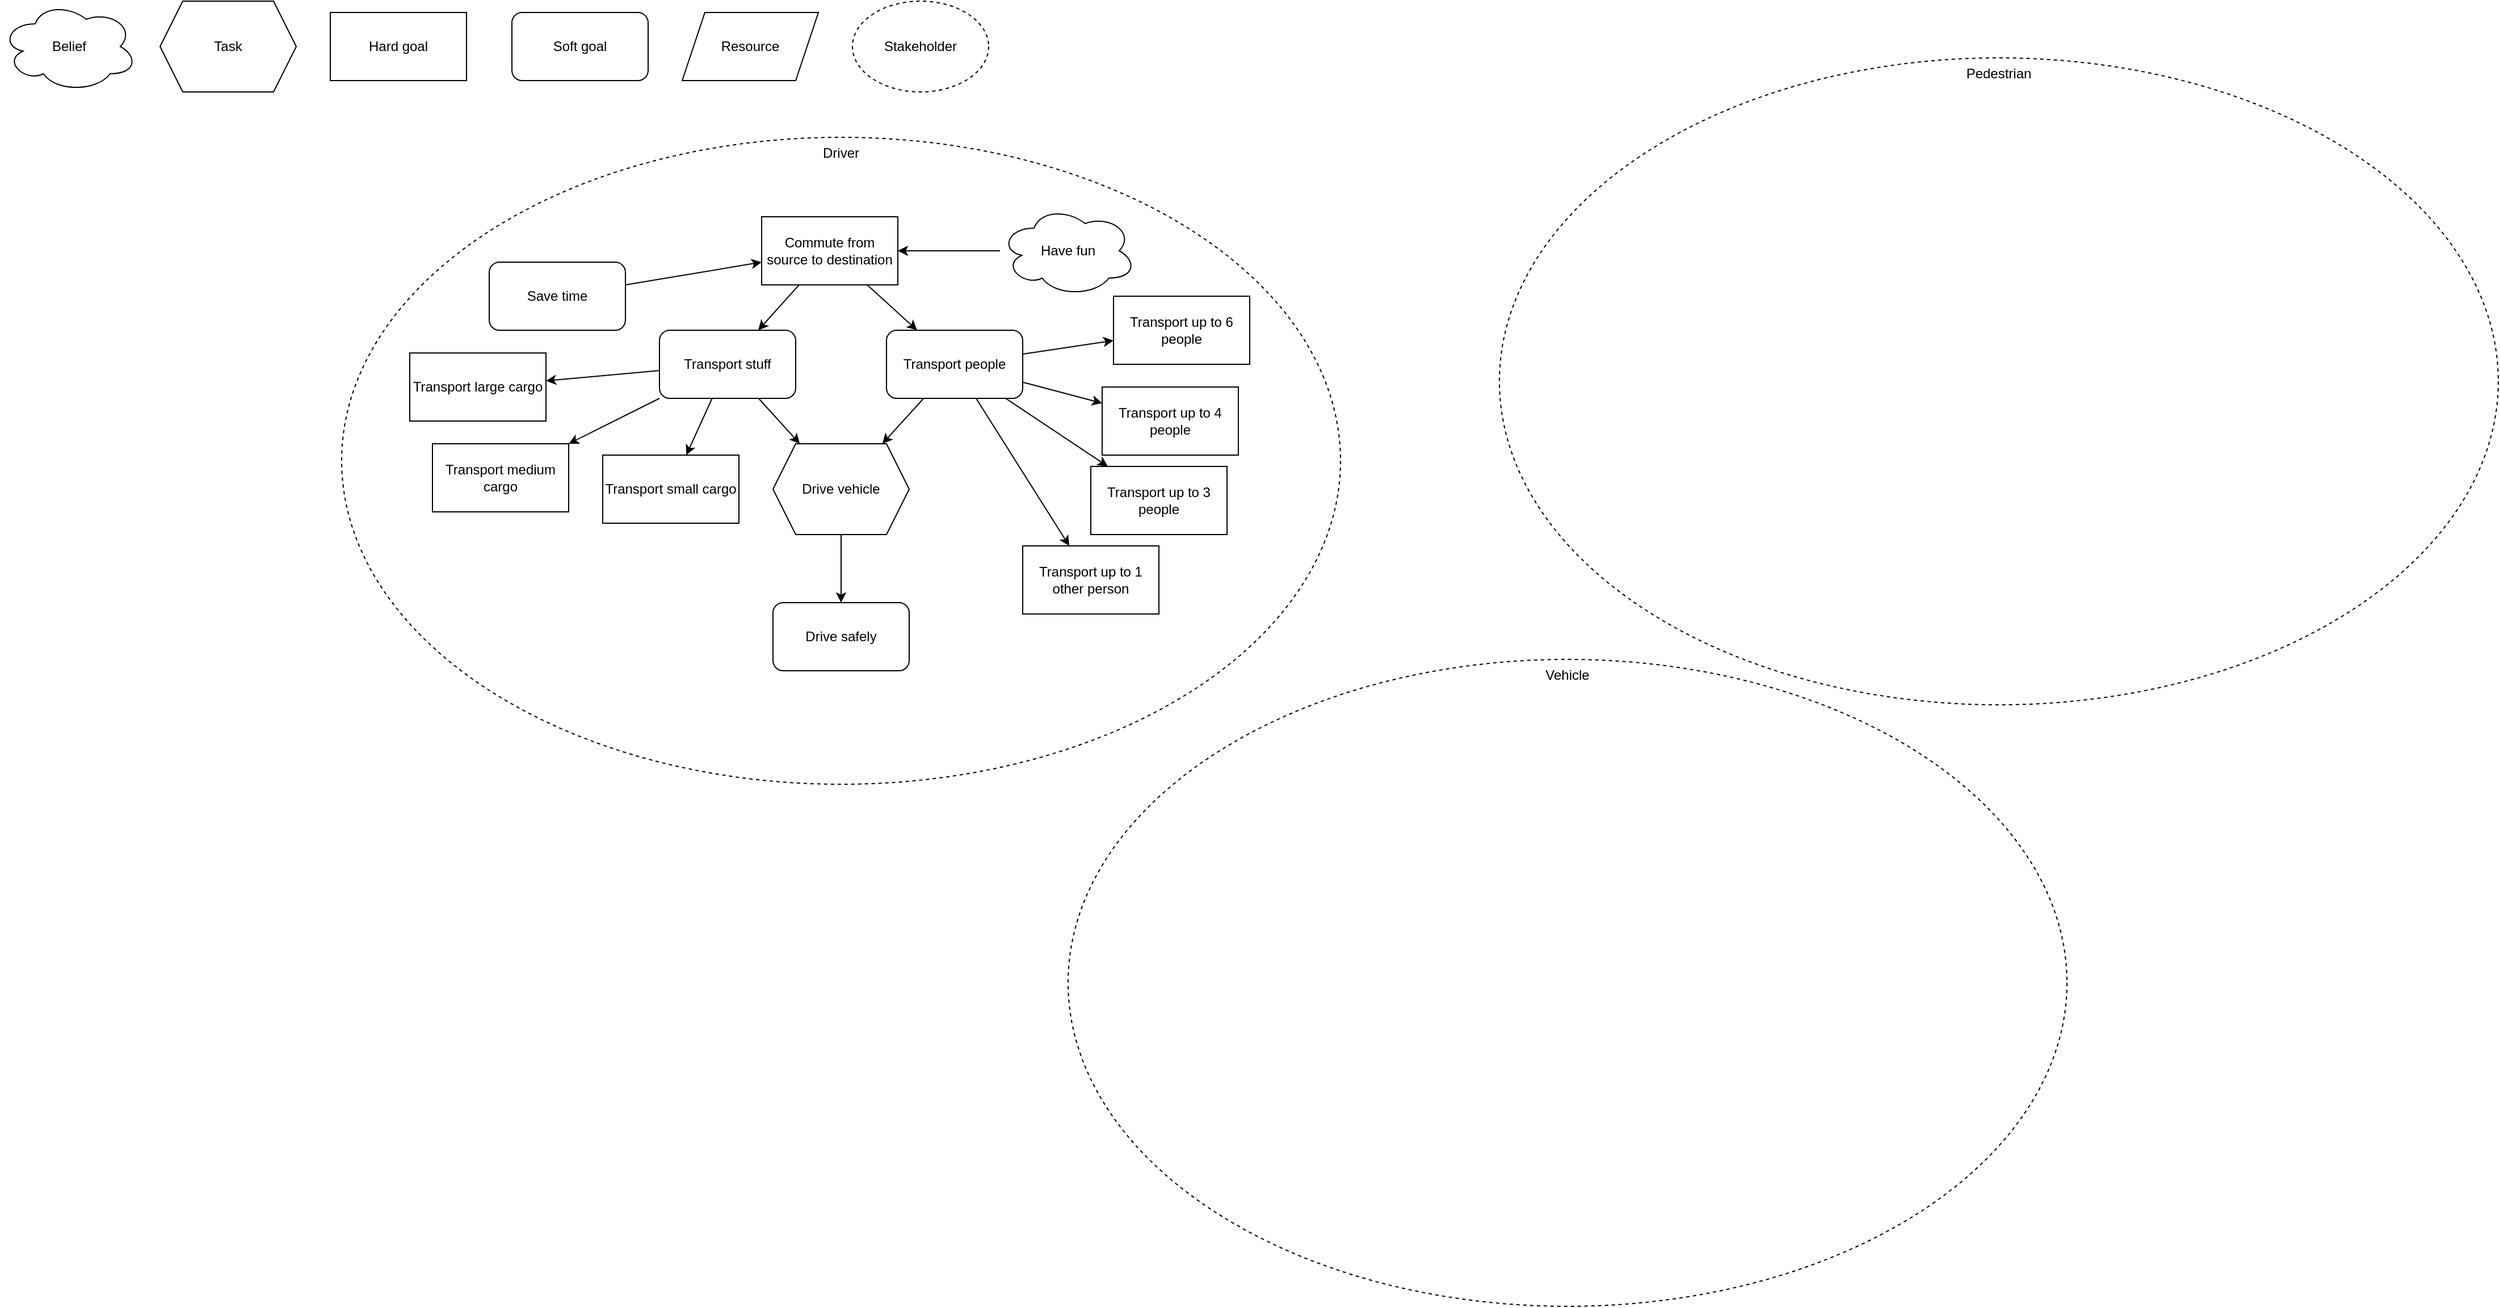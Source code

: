 <mxfile version="24.7.17" pages="3">
  <diagram name="Goal_Diagram" id="YQDAjjqWB8EMjMGpJ8fG">
    <mxGraphModel dx="1900" dy="717" grid="1" gridSize="10" guides="1" tooltips="1" connect="1" arrows="1" fold="1" page="1" pageScale="1" pageWidth="850" pageHeight="1100" math="0" shadow="0">
      <root>
        <mxCell id="0" />
        <mxCell id="1" parent="0" />
        <mxCell id="Oxw01_fahM2bYxv7TEcn-1" value="Driver" style="ellipse;whiteSpace=wrap;html=1;dashed=1;verticalAlign=top;" parent="1" vertex="1">
          <mxGeometry x="-290" y="250" width="880" height="570" as="geometry" />
        </mxCell>
        <mxCell id="Oxw01_fahM2bYxv7TEcn-2" value="Pedestrian" style="ellipse;whiteSpace=wrap;html=1;dashed=1;verticalAlign=top;" parent="1" vertex="1">
          <mxGeometry x="730" y="180" width="880" height="570" as="geometry" />
        </mxCell>
        <mxCell id="Oxw01_fahM2bYxv7TEcn-3" value="Vehicle" style="ellipse;whiteSpace=wrap;html=1;dashed=1;verticalAlign=top;" parent="1" vertex="1">
          <mxGeometry x="350" y="710" width="880" height="570" as="geometry" />
        </mxCell>
        <mxCell id="Oxw01_fahM2bYxv7TEcn-21" style="edgeStyle=none;rounded=0;orthogonalLoop=1;jettySize=auto;html=1;" parent="1" source="Oxw01_fahM2bYxv7TEcn-4" target="Oxw01_fahM2bYxv7TEcn-12" edge="1">
          <mxGeometry relative="1" as="geometry" />
        </mxCell>
        <mxCell id="Oxw01_fahM2bYxv7TEcn-4" value="Have fun" style="ellipse;shape=cloud;whiteSpace=wrap;html=1;" parent="1" vertex="1">
          <mxGeometry x="290" y="310" width="120" height="80" as="geometry" />
        </mxCell>
        <mxCell id="Oxw01_fahM2bYxv7TEcn-5" value="Belief" style="ellipse;shape=cloud;whiteSpace=wrap;html=1;" parent="1" vertex="1">
          <mxGeometry x="-590" y="130" width="120" height="80" as="geometry" />
        </mxCell>
        <mxCell id="Oxw01_fahM2bYxv7TEcn-6" value="Task" style="shape=hexagon;perimeter=hexagonPerimeter2;whiteSpace=wrap;html=1;fixedSize=1;" parent="1" vertex="1">
          <mxGeometry x="-450" y="130" width="120" height="80" as="geometry" />
        </mxCell>
        <mxCell id="Oxw01_fahM2bYxv7TEcn-8" value="Hard goal" style="rounded=0;whiteSpace=wrap;html=1;" parent="1" vertex="1">
          <mxGeometry x="-300" y="140" width="120" height="60" as="geometry" />
        </mxCell>
        <mxCell id="Oxw01_fahM2bYxv7TEcn-9" value="Soft goal" style="rounded=1;whiteSpace=wrap;html=1;" parent="1" vertex="1">
          <mxGeometry x="-140" y="140" width="120" height="60" as="geometry" />
        </mxCell>
        <mxCell id="Oxw01_fahM2bYxv7TEcn-10" value="Resource" style="shape=parallelogram;perimeter=parallelogramPerimeter;whiteSpace=wrap;html=1;fixedSize=1;" parent="1" vertex="1">
          <mxGeometry x="10" y="140" width="120" height="60" as="geometry" />
        </mxCell>
        <mxCell id="Oxw01_fahM2bYxv7TEcn-11" value="Stakeholder" style="ellipse;whiteSpace=wrap;html=1;dashed=1;" parent="1" vertex="1">
          <mxGeometry x="160" y="130" width="120" height="80" as="geometry" />
        </mxCell>
        <mxCell id="Oxw01_fahM2bYxv7TEcn-17" style="rounded=0;orthogonalLoop=1;jettySize=auto;html=1;" parent="1" source="Oxw01_fahM2bYxv7TEcn-12" target="Oxw01_fahM2bYxv7TEcn-34" edge="1">
          <mxGeometry relative="1" as="geometry">
            <mxPoint x="77" y="420" as="targetPoint" />
          </mxGeometry>
        </mxCell>
        <mxCell id="Oxw01_fahM2bYxv7TEcn-18" style="edgeStyle=none;rounded=0;orthogonalLoop=1;jettySize=auto;html=1;" parent="1" source="Oxw01_fahM2bYxv7TEcn-36" edge="1">
          <mxGeometry relative="1" as="geometry">
            <mxPoint x="217" y="420" as="targetPoint" />
          </mxGeometry>
        </mxCell>
        <mxCell id="Oxw01_fahM2bYxv7TEcn-12" value="Commute from source to destination" style="rounded=0;whiteSpace=wrap;html=1;" parent="1" vertex="1">
          <mxGeometry x="80" y="320" width="120" height="60" as="geometry" />
        </mxCell>
        <mxCell id="Oxw01_fahM2bYxv7TEcn-22" style="edgeStyle=none;rounded=0;orthogonalLoop=1;jettySize=auto;html=1;" parent="1" source="Oxw01_fahM2bYxv7TEcn-13" target="Oxw01_fahM2bYxv7TEcn-12" edge="1">
          <mxGeometry relative="1" as="geometry" />
        </mxCell>
        <mxCell id="Oxw01_fahM2bYxv7TEcn-13" value="Save time" style="rounded=1;whiteSpace=wrap;html=1;" parent="1" vertex="1">
          <mxGeometry x="-160" y="360" width="120" height="60" as="geometry" />
        </mxCell>
        <mxCell id="Oxw01_fahM2bYxv7TEcn-20" style="edgeStyle=none;rounded=0;orthogonalLoop=1;jettySize=auto;html=1;" parent="1" source="Oxw01_fahM2bYxv7TEcn-34" target="Oxw01_fahM2bYxv7TEcn-16" edge="1">
          <mxGeometry relative="1" as="geometry">
            <mxPoint x="77.273" y="480" as="sourcePoint" />
          </mxGeometry>
        </mxCell>
        <mxCell id="Oxw01_fahM2bYxv7TEcn-27" style="edgeStyle=none;rounded=0;orthogonalLoop=1;jettySize=auto;html=1;" parent="1" source="Oxw01_fahM2bYxv7TEcn-34" target="Oxw01_fahM2bYxv7TEcn-26" edge="1">
          <mxGeometry relative="1" as="geometry">
            <mxPoint x="-10" y="468" as="sourcePoint" />
          </mxGeometry>
        </mxCell>
        <mxCell id="Oxw01_fahM2bYxv7TEcn-29" style="edgeStyle=none;rounded=0;orthogonalLoop=1;jettySize=auto;html=1;" parent="1" source="Oxw01_fahM2bYxv7TEcn-34" target="Oxw01_fahM2bYxv7TEcn-28" edge="1">
          <mxGeometry relative="1" as="geometry">
            <mxPoint x="15.385" y="480" as="sourcePoint" />
          </mxGeometry>
        </mxCell>
        <mxCell id="Oxw01_fahM2bYxv7TEcn-19" style="edgeStyle=none;rounded=0;orthogonalLoop=1;jettySize=auto;html=1;" parent="1" source="Oxw01_fahM2bYxv7TEcn-36" target="Oxw01_fahM2bYxv7TEcn-16" edge="1">
          <mxGeometry relative="1" as="geometry">
            <mxPoint x="222.727" y="480" as="sourcePoint" />
          </mxGeometry>
        </mxCell>
        <mxCell id="Oxw01_fahM2bYxv7TEcn-32" style="edgeStyle=none;rounded=0;orthogonalLoop=1;jettySize=auto;html=1;" parent="1" source="Oxw01_fahM2bYxv7TEcn-36" target="Oxw01_fahM2bYxv7TEcn-31" edge="1">
          <mxGeometry relative="1" as="geometry">
            <mxPoint x="310" y="468.947" as="sourcePoint" />
          </mxGeometry>
        </mxCell>
        <mxCell id="Oxw01_fahM2bYxv7TEcn-24" style="edgeStyle=none;rounded=0;orthogonalLoop=1;jettySize=auto;html=1;" parent="1" source="Oxw01_fahM2bYxv7TEcn-16" target="Oxw01_fahM2bYxv7TEcn-23" edge="1">
          <mxGeometry relative="1" as="geometry" />
        </mxCell>
        <mxCell id="Oxw01_fahM2bYxv7TEcn-16" value="Drive vehicle" style="shape=hexagon;perimeter=hexagonPerimeter2;whiteSpace=wrap;html=1;fixedSize=1;" parent="1" vertex="1">
          <mxGeometry x="90" y="520" width="120" height="80" as="geometry" />
        </mxCell>
        <mxCell id="Oxw01_fahM2bYxv7TEcn-23" value="Drive safely" style="rounded=1;whiteSpace=wrap;html=1;" parent="1" vertex="1">
          <mxGeometry x="90" y="660" width="120" height="60" as="geometry" />
        </mxCell>
        <mxCell id="Oxw01_fahM2bYxv7TEcn-26" value="Transport large cargo" style="rounded=0;whiteSpace=wrap;html=1;" parent="1" vertex="1">
          <mxGeometry x="-230" y="440" width="120" height="60" as="geometry" />
        </mxCell>
        <mxCell id="Oxw01_fahM2bYxv7TEcn-28" value="Transport medium cargo&lt;span style=&quot;color: rgba(0, 0, 0, 0); font-family: monospace; font-size: 0px; text-align: start; text-wrap: nowrap;&quot;&gt;%3CmxGraphModel%3E%3Croot%3E%3CmxCell%20id%3D%220%22%2F%3E%3CmxCell%20id%3D%221%22%20parent%3D%220%22%2F%3E%3CmxCell%20id%3D%222%22%20value%3D%22Hard%20goal%22%20style%3D%22rounded%3D0%3BwhiteSpace%3Dwrap%3Bhtml%3D1%3B%22%20vertex%3D%221%22%20parent%3D%221%22%3E%3CmxGeometry%20x%3D%22-290%22%20y%3D%22150%22%20width%3D%22120%22%20height%3D%2260%22%20as%3D%22geometry%22%2F%3E%3C%2FmxCell%3E%3C%2Froot%3E%3C%2FmxGraphModel%3E&lt;/span&gt;" style="rounded=0;whiteSpace=wrap;html=1;" parent="1" vertex="1">
          <mxGeometry x="-210" y="520" width="120" height="60" as="geometry" />
        </mxCell>
        <mxCell id="Oxw01_fahM2bYxv7TEcn-30" value="Transport small cargo" style="rounded=0;whiteSpace=wrap;html=1;" parent="1" vertex="1">
          <mxGeometry x="-60" y="530" width="120" height="60" as="geometry" />
        </mxCell>
        <mxCell id="Oxw01_fahM2bYxv7TEcn-31" value="Transport up to 6 people" style="rounded=0;whiteSpace=wrap;html=1;" parent="1" vertex="1">
          <mxGeometry x="390" y="390" width="120" height="60" as="geometry" />
        </mxCell>
        <mxCell id="Oxw01_fahM2bYxv7TEcn-33" value="Transport up to 4 people" style="rounded=0;whiteSpace=wrap;html=1;" parent="1" vertex="1">
          <mxGeometry x="380" y="470" width="120" height="60" as="geometry" />
        </mxCell>
        <mxCell id="Oxw01_fahM2bYxv7TEcn-35" style="edgeStyle=none;rounded=0;orthogonalLoop=1;jettySize=auto;html=1;" parent="1" source="Oxw01_fahM2bYxv7TEcn-34" target="Oxw01_fahM2bYxv7TEcn-30" edge="1">
          <mxGeometry relative="1" as="geometry" />
        </mxCell>
        <mxCell id="Oxw01_fahM2bYxv7TEcn-34" value="Transport stuff" style="rounded=1;whiteSpace=wrap;html=1;" parent="1" vertex="1">
          <mxGeometry x="-10" y="420" width="120" height="60" as="geometry" />
        </mxCell>
        <mxCell id="Oxw01_fahM2bYxv7TEcn-37" value="" style="edgeStyle=none;rounded=0;orthogonalLoop=1;jettySize=auto;html=1;" parent="1" source="Oxw01_fahM2bYxv7TEcn-12" target="Oxw01_fahM2bYxv7TEcn-36" edge="1">
          <mxGeometry relative="1" as="geometry">
            <mxPoint x="173" y="380" as="sourcePoint" />
            <mxPoint x="217" y="420" as="targetPoint" />
          </mxGeometry>
        </mxCell>
        <mxCell id="Oxw01_fahM2bYxv7TEcn-38" style="edgeStyle=none;rounded=0;orthogonalLoop=1;jettySize=auto;html=1;" parent="1" source="Oxw01_fahM2bYxv7TEcn-36" target="Oxw01_fahM2bYxv7TEcn-33" edge="1">
          <mxGeometry relative="1" as="geometry" />
        </mxCell>
        <mxCell id="Oxw01_fahM2bYxv7TEcn-40" style="edgeStyle=none;rounded=0;orthogonalLoop=1;jettySize=auto;html=1;" parent="1" source="Oxw01_fahM2bYxv7TEcn-36" target="Oxw01_fahM2bYxv7TEcn-39" edge="1">
          <mxGeometry relative="1" as="geometry" />
        </mxCell>
        <mxCell id="Oxw01_fahM2bYxv7TEcn-42" style="edgeStyle=none;rounded=0;orthogonalLoop=1;jettySize=auto;html=1;" parent="1" source="Oxw01_fahM2bYxv7TEcn-36" target="Oxw01_fahM2bYxv7TEcn-41" edge="1">
          <mxGeometry relative="1" as="geometry" />
        </mxCell>
        <mxCell id="Oxw01_fahM2bYxv7TEcn-36" value="Transport people" style="rounded=1;whiteSpace=wrap;html=1;" parent="1" vertex="1">
          <mxGeometry x="190" y="420" width="120" height="60" as="geometry" />
        </mxCell>
        <mxCell id="Oxw01_fahM2bYxv7TEcn-39" value="Transport up to 3 people" style="rounded=0;whiteSpace=wrap;html=1;" parent="1" vertex="1">
          <mxGeometry x="370" y="540" width="120" height="60" as="geometry" />
        </mxCell>
        <mxCell id="Oxw01_fahM2bYxv7TEcn-41" value="Transport up to 1 other person" style="rounded=0;whiteSpace=wrap;html=1;" parent="1" vertex="1">
          <mxGeometry x="310" y="610" width="120" height="60" as="geometry" />
        </mxCell>
      </root>
    </mxGraphModel>
  </diagram>
  <diagram id="e-4ymbF8BaA1B2smzMW5" name="Use_Case_Diagram">
    <mxGraphModel dx="1313" dy="1996" grid="1" gridSize="10" guides="1" tooltips="1" connect="1" arrows="1" fold="1" page="1" pageScale="1" pageWidth="850" pageHeight="1100" math="0" shadow="0">
      <root>
        <mxCell id="0" />
        <mxCell id="1" parent="0" />
        <mxCell id="0oEzF5hRa34tkUwpcLik-1" value="Vehicle - Loading Cargo" style="rounded=0;whiteSpace=wrap;html=1;verticalAlign=top;fontStyle=5" vertex="1" parent="1">
          <mxGeometry x="1090" y="320" width="540" height="520" as="geometry" />
        </mxCell>
        <mxCell id="Rrd-j3NN6GYwGXy60wsw-1" value="Vehicle - Driver Cabin" style="rounded=0;whiteSpace=wrap;html=1;verticalAlign=top;fontStyle=5" vertex="1" parent="1">
          <mxGeometry x="230" y="320" width="540" height="740" as="geometry" />
        </mxCell>
        <mxCell id="m1OMme5vQGdHUoPfv1G0-9" style="rounded=0;orthogonalLoop=1;jettySize=auto;html=1;" edge="1" parent="1" source="Rrd-j3NN6GYwGXy60wsw-2" target="m1OMme5vQGdHUoPfv1G0-1">
          <mxGeometry relative="1" as="geometry" />
        </mxCell>
        <mxCell id="m1OMme5vQGdHUoPfv1G0-10" style="edgeStyle=none;rounded=0;orthogonalLoop=1;jettySize=auto;html=1;" edge="1" parent="1" source="Rrd-j3NN6GYwGXy60wsw-2" target="m1OMme5vQGdHUoPfv1G0-2">
          <mxGeometry relative="1" as="geometry" />
        </mxCell>
        <mxCell id="m1OMme5vQGdHUoPfv1G0-11" style="edgeStyle=none;rounded=0;orthogonalLoop=1;jettySize=auto;html=1;" edge="1" parent="1" source="Rrd-j3NN6GYwGXy60wsw-2" target="m1OMme5vQGdHUoPfv1G0-5">
          <mxGeometry relative="1" as="geometry" />
        </mxCell>
        <mxCell id="m1OMme5vQGdHUoPfv1G0-12" style="edgeStyle=none;rounded=0;orthogonalLoop=1;jettySize=auto;html=1;" edge="1" parent="1" source="Rrd-j3NN6GYwGXy60wsw-2" target="m1OMme5vQGdHUoPfv1G0-3">
          <mxGeometry relative="1" as="geometry" />
        </mxCell>
        <mxCell id="m1OMme5vQGdHUoPfv1G0-13" style="edgeStyle=none;rounded=0;orthogonalLoop=1;jettySize=auto;html=1;" edge="1" parent="1" source="Rrd-j3NN6GYwGXy60wsw-2" target="m1OMme5vQGdHUoPfv1G0-6">
          <mxGeometry relative="1" as="geometry" />
        </mxCell>
        <mxCell id="m1OMme5vQGdHUoPfv1G0-14" style="edgeStyle=none;rounded=0;orthogonalLoop=1;jettySize=auto;html=1;" edge="1" parent="1" source="Rrd-j3NN6GYwGXy60wsw-2" target="m1OMme5vQGdHUoPfv1G0-7">
          <mxGeometry relative="1" as="geometry" />
        </mxCell>
        <mxCell id="m1OMme5vQGdHUoPfv1G0-15" style="edgeStyle=none;rounded=0;orthogonalLoop=1;jettySize=auto;html=1;" edge="1" parent="1" source="Rrd-j3NN6GYwGXy60wsw-2" target="m1OMme5vQGdHUoPfv1G0-4">
          <mxGeometry relative="1" as="geometry" />
        </mxCell>
        <mxCell id="m1OMme5vQGdHUoPfv1G0-16" style="edgeStyle=none;rounded=0;orthogonalLoop=1;jettySize=auto;html=1;" edge="1" parent="1" source="Rrd-j3NN6GYwGXy60wsw-2" target="m1OMme5vQGdHUoPfv1G0-8">
          <mxGeometry relative="1" as="geometry" />
        </mxCell>
        <mxCell id="m1OMme5vQGdHUoPfv1G0-18" style="edgeStyle=none;rounded=0;orthogonalLoop=1;jettySize=auto;html=1;" edge="1" parent="1" source="Rrd-j3NN6GYwGXy60wsw-2" target="m1OMme5vQGdHUoPfv1G0-17">
          <mxGeometry relative="1" as="geometry" />
        </mxCell>
        <mxCell id="Rrd-j3NN6GYwGXy60wsw-2" value="Driver" style="shape=umlActor;verticalLabelPosition=bottom;verticalAlign=top;html=1;outlineConnect=0;" vertex="1" parent="1">
          <mxGeometry x="90" y="640" width="30" height="60" as="geometry" />
        </mxCell>
        <mxCell id="m1OMme5vQGdHUoPfv1G0-1" value="Steering wheel" style="ellipse;whiteSpace=wrap;html=1;" vertex="1" parent="1">
          <mxGeometry x="270" y="350" width="120" height="80" as="geometry" />
        </mxCell>
        <mxCell id="m1OMme5vQGdHUoPfv1G0-2" value="Infotainment" style="ellipse;whiteSpace=wrap;html=1;" vertex="1" parent="1">
          <mxGeometry x="630" y="350" width="120" height="80" as="geometry" />
        </mxCell>
        <mxCell id="m1OMme5vQGdHUoPfv1G0-3" value="Shifter" style="ellipse;whiteSpace=wrap;html=1;" vertex="1" parent="1">
          <mxGeometry x="390" y="700" width="120" height="80" as="geometry" />
        </mxCell>
        <mxCell id="m1OMme5vQGdHUoPfv1G0-4" value="Gas pedal" style="ellipse;whiteSpace=wrap;html=1;" vertex="1" parent="1">
          <mxGeometry x="470" y="930" width="120" height="80" as="geometry" />
        </mxCell>
        <mxCell id="m1OMme5vQGdHUoPfv1G0-5" value="Brake pedal" style="ellipse;whiteSpace=wrap;html=1;" vertex="1" parent="1">
          <mxGeometry x="430" y="360" width="120" height="80" as="geometry" />
        </mxCell>
        <mxCell id="m1OMme5vQGdHUoPfv1G0-6" value="Clutch" style="ellipse;whiteSpace=wrap;html=1;" vertex="1" parent="1">
          <mxGeometry x="620" y="500" width="120" height="80" as="geometry" />
        </mxCell>
        <mxCell id="m1OMme5vQGdHUoPfv1G0-7" value="Driver seat" style="ellipse;whiteSpace=wrap;html=1;" vertex="1" parent="1">
          <mxGeometry x="510" y="820" width="120" height="80" as="geometry" />
        </mxCell>
        <mxCell id="m1OMme5vQGdHUoPfv1G0-8" value="Driver door" style="ellipse;whiteSpace=wrap;html=1;" vertex="1" parent="1">
          <mxGeometry x="270" y="950" width="120" height="80" as="geometry" />
        </mxCell>
        <mxCell id="m1OMme5vQGdHUoPfv1G0-17" value="HVAC" style="ellipse;whiteSpace=wrap;html=1;" vertex="1" parent="1">
          <mxGeometry x="400" y="610" width="120" height="80" as="geometry" />
        </mxCell>
        <mxCell id="0oEzF5hRa34tkUwpcLik-3" style="edgeStyle=none;rounded=0;orthogonalLoop=1;jettySize=auto;html=1;" edge="1" parent="1" source="m1OMme5vQGdHUoPfv1G0-29" target="0oEzF5hRa34tkUwpcLik-2">
          <mxGeometry relative="1" as="geometry" />
        </mxCell>
        <mxCell id="0oEzF5hRa34tkUwpcLik-9" style="edgeStyle=none;rounded=0;orthogonalLoop=1;jettySize=auto;html=1;" edge="1" parent="1" source="m1OMme5vQGdHUoPfv1G0-29" target="0oEzF5hRa34tkUwpcLik-8">
          <mxGeometry relative="1" as="geometry" />
        </mxCell>
        <mxCell id="m1OMme5vQGdHUoPfv1G0-29" value="Driver" style="shape=umlActor;verticalLabelPosition=bottom;verticalAlign=top;html=1;outlineConnect=0;" vertex="1" parent="1">
          <mxGeometry x="1010" y="550" width="30" height="60" as="geometry" />
        </mxCell>
        <mxCell id="0oEzF5hRa34tkUwpcLik-6" value="include" style="edgeStyle=none;rounded=0;orthogonalLoop=1;jettySize=auto;html=1;" edge="1" parent="1" source="0oEzF5hRa34tkUwpcLik-2" target="0oEzF5hRa34tkUwpcLik-4">
          <mxGeometry relative="1" as="geometry" />
        </mxCell>
        <mxCell id="0oEzF5hRa34tkUwpcLik-7" value="include" style="edgeStyle=none;rounded=0;orthogonalLoop=1;jettySize=auto;html=1;" edge="1" parent="1" source="0oEzF5hRa34tkUwpcLik-2" target="0oEzF5hRa34tkUwpcLik-5">
          <mxGeometry relative="1" as="geometry" />
        </mxCell>
        <mxCell id="0oEzF5hRa34tkUwpcLik-2" value="Rear cargo door" style="ellipse;whiteSpace=wrap;html=1;" vertex="1" parent="1">
          <mxGeometry x="1160" y="440" width="120" height="80" as="geometry" />
        </mxCell>
        <mxCell id="0oEzF5hRa34tkUwpcLik-4" value="Trunk" style="ellipse;whiteSpace=wrap;html=1;" vertex="1" parent="1">
          <mxGeometry x="1370" y="360" width="120" height="80" as="geometry" />
        </mxCell>
        <mxCell id="0oEzF5hRa34tkUwpcLik-5" value="Tailgate" style="ellipse;whiteSpace=wrap;html=1;" vertex="1" parent="1">
          <mxGeometry x="1390" y="490" width="120" height="80" as="geometry" />
        </mxCell>
        <mxCell id="0oEzF5hRa34tkUwpcLik-12" value="include" style="edgeStyle=none;rounded=0;orthogonalLoop=1;jettySize=auto;html=1;" edge="1" parent="1" source="0oEzF5hRa34tkUwpcLik-8" target="0oEzF5hRa34tkUwpcLik-11">
          <mxGeometry relative="1" as="geometry" />
        </mxCell>
        <mxCell id="0oEzF5hRa34tkUwpcLik-13" value="include" style="edgeStyle=none;rounded=0;orthogonalLoop=1;jettySize=auto;html=1;" edge="1" parent="1" source="0oEzF5hRa34tkUwpcLik-8" target="0oEzF5hRa34tkUwpcLik-10">
          <mxGeometry relative="1" as="geometry" />
        </mxCell>
        <mxCell id="0oEzF5hRa34tkUwpcLik-8" value="Back seats" style="ellipse;whiteSpace=wrap;html=1;" vertex="1" parent="1">
          <mxGeometry x="1160" y="660" width="120" height="80" as="geometry" />
        </mxCell>
        <mxCell id="0oEzF5hRa34tkUwpcLik-10" value="Two rows" style="ellipse;whiteSpace=wrap;html=1;" vertex="1" parent="1">
          <mxGeometry x="1400" y="720" width="120" height="80" as="geometry" />
        </mxCell>
        <mxCell id="0oEzF5hRa34tkUwpcLik-11" value="Single row" style="ellipse;whiteSpace=wrap;html=1;" vertex="1" parent="1">
          <mxGeometry x="1400" y="590" width="120" height="80" as="geometry" />
        </mxCell>
        <mxCell id="QFCo0pGXu19xiqlAWn0b-1" value="Vehicle" style="rounded=0;whiteSpace=wrap;html=1;verticalAlign=top;fontStyle=5" vertex="1" parent="1">
          <mxGeometry x="320" y="-540" width="540" height="740" as="geometry" />
        </mxCell>
        <mxCell id="QFCo0pGXu19xiqlAWn0b-2" style="rounded=0;orthogonalLoop=1;jettySize=auto;html=1;" edge="1" parent="1" source="QFCo0pGXu19xiqlAWn0b-11" target="QFCo0pGXu19xiqlAWn0b-12">
          <mxGeometry relative="1" as="geometry" />
        </mxCell>
        <mxCell id="QFCo0pGXu19xiqlAWn0b-3" style="edgeStyle=none;rounded=0;orthogonalLoop=1;jettySize=auto;html=1;" edge="1" parent="1" source="QFCo0pGXu19xiqlAWn0b-11" target="QFCo0pGXu19xiqlAWn0b-13">
          <mxGeometry relative="1" as="geometry" />
        </mxCell>
        <mxCell id="QFCo0pGXu19xiqlAWn0b-4" style="edgeStyle=none;rounded=0;orthogonalLoop=1;jettySize=auto;html=1;" edge="1" parent="1" source="QFCo0pGXu19xiqlAWn0b-11" target="QFCo0pGXu19xiqlAWn0b-16">
          <mxGeometry relative="1" as="geometry" />
        </mxCell>
        <mxCell id="QFCo0pGXu19xiqlAWn0b-5" style="edgeStyle=none;rounded=0;orthogonalLoop=1;jettySize=auto;html=1;" edge="1" parent="1" source="QFCo0pGXu19xiqlAWn0b-11" target="QFCo0pGXu19xiqlAWn0b-14">
          <mxGeometry relative="1" as="geometry" />
        </mxCell>
        <mxCell id="QFCo0pGXu19xiqlAWn0b-6" style="edgeStyle=none;rounded=0;orthogonalLoop=1;jettySize=auto;html=1;" edge="1" parent="1" source="QFCo0pGXu19xiqlAWn0b-11" target="QFCo0pGXu19xiqlAWn0b-17">
          <mxGeometry relative="1" as="geometry" />
        </mxCell>
        <mxCell id="QFCo0pGXu19xiqlAWn0b-7" style="edgeStyle=none;rounded=0;orthogonalLoop=1;jettySize=auto;html=1;" edge="1" parent="1" source="QFCo0pGXu19xiqlAWn0b-11" target="QFCo0pGXu19xiqlAWn0b-18">
          <mxGeometry relative="1" as="geometry" />
        </mxCell>
        <mxCell id="QFCo0pGXu19xiqlAWn0b-8" style="edgeStyle=none;rounded=0;orthogonalLoop=1;jettySize=auto;html=1;" edge="1" parent="1" source="QFCo0pGXu19xiqlAWn0b-11" target="QFCo0pGXu19xiqlAWn0b-15">
          <mxGeometry relative="1" as="geometry" />
        </mxCell>
        <mxCell id="QFCo0pGXu19xiqlAWn0b-9" style="edgeStyle=none;rounded=0;orthogonalLoop=1;jettySize=auto;html=1;" edge="1" parent="1" source="QFCo0pGXu19xiqlAWn0b-11" target="QFCo0pGXu19xiqlAWn0b-19">
          <mxGeometry relative="1" as="geometry" />
        </mxCell>
        <mxCell id="QFCo0pGXu19xiqlAWn0b-10" style="edgeStyle=none;rounded=0;orthogonalLoop=1;jettySize=auto;html=1;" edge="1" parent="1" source="QFCo0pGXu19xiqlAWn0b-11" target="QFCo0pGXu19xiqlAWn0b-20">
          <mxGeometry relative="1" as="geometry" />
        </mxCell>
        <mxCell id="QFCo0pGXu19xiqlAWn0b-11" value="Driver" style="shape=umlActor;verticalLabelPosition=bottom;verticalAlign=top;html=1;outlineConnect=0;" vertex="1" parent="1">
          <mxGeometry x="180" y="-220" width="30" height="60" as="geometry" />
        </mxCell>
        <mxCell id="QFCo0pGXu19xiqlAWn0b-12" value="Steering wheel" style="ellipse;whiteSpace=wrap;html=1;" vertex="1" parent="1">
          <mxGeometry x="360" y="-510" width="120" height="80" as="geometry" />
        </mxCell>
        <mxCell id="QFCo0pGXu19xiqlAWn0b-13" value="Infotainment" style="ellipse;whiteSpace=wrap;html=1;" vertex="1" parent="1">
          <mxGeometry x="720" y="-510" width="120" height="80" as="geometry" />
        </mxCell>
        <mxCell id="QFCo0pGXu19xiqlAWn0b-14" value="Shifter" style="ellipse;whiteSpace=wrap;html=1;" vertex="1" parent="1">
          <mxGeometry x="480" y="-160" width="120" height="80" as="geometry" />
        </mxCell>
        <mxCell id="QFCo0pGXu19xiqlAWn0b-15" value="Gas pedal" style="ellipse;whiteSpace=wrap;html=1;" vertex="1" parent="1">
          <mxGeometry x="560" y="70" width="120" height="80" as="geometry" />
        </mxCell>
        <mxCell id="QFCo0pGXu19xiqlAWn0b-16" value="Brake pedal" style="ellipse;whiteSpace=wrap;html=1;" vertex="1" parent="1">
          <mxGeometry x="520" y="-500" width="120" height="80" as="geometry" />
        </mxCell>
        <mxCell id="QFCo0pGXu19xiqlAWn0b-17" value="Clutch" style="ellipse;whiteSpace=wrap;html=1;" vertex="1" parent="1">
          <mxGeometry x="710" y="-360" width="120" height="80" as="geometry" />
        </mxCell>
        <mxCell id="QFCo0pGXu19xiqlAWn0b-18" value="Driver seat" style="ellipse;whiteSpace=wrap;html=1;" vertex="1" parent="1">
          <mxGeometry x="600" y="-40" width="120" height="80" as="geometry" />
        </mxCell>
        <mxCell id="QFCo0pGXu19xiqlAWn0b-19" value="Driver door" style="ellipse;whiteSpace=wrap;html=1;" vertex="1" parent="1">
          <mxGeometry x="360" y="90" width="120" height="80" as="geometry" />
        </mxCell>
        <mxCell id="QFCo0pGXu19xiqlAWn0b-20" value="HVAC" style="ellipse;whiteSpace=wrap;html=1;" vertex="1" parent="1">
          <mxGeometry x="490" y="-250" width="120" height="80" as="geometry" />
        </mxCell>
      </root>
    </mxGraphModel>
  </diagram>
  <diagram id="f0hP5bumc_aPkmbbxvdi" name="Feature_Model">
    <mxGraphModel dx="2250" dy="956" grid="1" gridSize="10" guides="1" tooltips="1" connect="1" arrows="1" fold="1" page="1" pageScale="1" pageWidth="850" pageHeight="1100" math="0" shadow="0">
      <root>
        <mxCell id="0" />
        <mxCell id="1" parent="0" />
        <mxCell id="F_obptHYRtRUE6y6Nm_T-2" style="edgeStyle=none;rounded=0;orthogonalLoop=1;jettySize=auto;html=1;endArrow=circle;endFill=0;" edge="1" parent="1" source="TZaNwTBFKthYHDtJfgbp-1" target="TZaNwTBFKthYHDtJfgbp-4">
          <mxGeometry relative="1" as="geometry" />
        </mxCell>
        <mxCell id="TZaNwTBFKthYHDtJfgbp-1" value="Vehicle" style="rounded=0;whiteSpace=wrap;html=1;" vertex="1" parent="1">
          <mxGeometry x="690" y="200" width="120" height="60" as="geometry" />
        </mxCell>
        <mxCell id="TZaNwTBFKthYHDtJfgbp-2" value="Gas pedal" style="ellipse;whiteSpace=wrap;html=1;" vertex="1" parent="1">
          <mxGeometry x="280" y="380" width="120" height="80" as="geometry" />
        </mxCell>
        <mxCell id="TZaNwTBFKthYHDtJfgbp-3" value="Brake pedal" style="ellipse;whiteSpace=wrap;html=1;" vertex="1" parent="1">
          <mxGeometry x="-10" y="380" width="120" height="80" as="geometry" />
        </mxCell>
        <mxCell id="TZaNwTBFKthYHDtJfgbp-5" value="Infotainment" style="ellipse;whiteSpace=wrap;html=1;" vertex="1" parent="1">
          <mxGeometry x="580" y="380" width="120" height="80" as="geometry" />
        </mxCell>
        <mxCell id="TZaNwTBFKthYHDtJfgbp-6" value="HVAC" style="ellipse;whiteSpace=wrap;html=1;" vertex="1" parent="1">
          <mxGeometry x="720" y="380" width="120" height="80" as="geometry" />
        </mxCell>
        <mxCell id="650GRsgTcijyusQH9Krm-1" value="Steering wheel" style="ellipse;whiteSpace=wrap;html=1;" vertex="1" parent="1">
          <mxGeometry x="425" y="380" width="120" height="80" as="geometry" />
        </mxCell>
        <mxCell id="650GRsgTcijyusQH9Krm-2" value="Shifter" style="ellipse;whiteSpace=wrap;html=1;" vertex="1" parent="1">
          <mxGeometry x="870" y="380" width="120" height="80" as="geometry" />
        </mxCell>
        <mxCell id="650GRsgTcijyusQH9Krm-3" value="Driver seat" style="ellipse;whiteSpace=wrap;html=1;" vertex="1" parent="1">
          <mxGeometry x="1170" y="380" width="120" height="80" as="geometry" />
        </mxCell>
        <mxCell id="650GRsgTcijyusQH9Krm-4" value="Driver door" style="ellipse;whiteSpace=wrap;html=1;" vertex="1" parent="1">
          <mxGeometry x="1020" y="380" width="120" height="80" as="geometry" />
        </mxCell>
        <mxCell id="F_obptHYRtRUE6y6Nm_T-11" style="edgeStyle=none;rounded=0;orthogonalLoop=1;jettySize=auto;html=1;endArrow=circle;endFill=0;" edge="1" parent="1" source="650GRsgTcijyusQH9Krm-5" target="650GRsgTcijyusQH9Krm-6">
          <mxGeometry relative="1" as="geometry" />
        </mxCell>
        <mxCell id="F_obptHYRtRUE6y6Nm_T-12" style="edgeStyle=none;rounded=0;orthogonalLoop=1;jettySize=auto;html=1;endArrow=circle;endFill=0;" edge="1" parent="1" source="650GRsgTcijyusQH9Krm-5" target="650GRsgTcijyusQH9Krm-7">
          <mxGeometry relative="1" as="geometry" />
        </mxCell>
        <mxCell id="650GRsgTcijyusQH9Krm-5" value="Rear cargo door" style="ellipse;whiteSpace=wrap;html=1;" vertex="1" parent="1">
          <mxGeometry x="1320" y="380" width="120" height="80" as="geometry" />
        </mxCell>
        <mxCell id="650GRsgTcijyusQH9Krm-6" value="Trunk" style="ellipse;whiteSpace=wrap;html=1;" vertex="1" parent="1">
          <mxGeometry x="1220" y="530" width="120" height="80" as="geometry" />
        </mxCell>
        <mxCell id="650GRsgTcijyusQH9Krm-7" value="Tailgate" style="ellipse;whiteSpace=wrap;html=1;" vertex="1" parent="1">
          <mxGeometry x="1370" y="530" width="120" height="80" as="geometry" />
        </mxCell>
        <mxCell id="F_obptHYRtRUE6y6Nm_T-13" style="edgeStyle=none;rounded=0;orthogonalLoop=1;jettySize=auto;html=1;endArrow=circle;endFill=0;" edge="1" parent="1" source="650GRsgTcijyusQH9Krm-8" target="650GRsgTcijyusQH9Krm-9">
          <mxGeometry relative="1" as="geometry" />
        </mxCell>
        <mxCell id="F_obptHYRtRUE6y6Nm_T-14" style="edgeStyle=none;rounded=0;orthogonalLoop=1;jettySize=auto;html=1;endArrow=circle;endFill=0;" edge="1" parent="1" source="650GRsgTcijyusQH9Krm-8" target="650GRsgTcijyusQH9Krm-10">
          <mxGeometry relative="1" as="geometry" />
        </mxCell>
        <mxCell id="650GRsgTcijyusQH9Krm-8" value="Back seats" style="ellipse;whiteSpace=wrap;html=1;" vertex="1" parent="1">
          <mxGeometry x="1570" y="380" width="120" height="80" as="geometry" />
        </mxCell>
        <mxCell id="650GRsgTcijyusQH9Krm-9" value="Two rows" style="ellipse;whiteSpace=wrap;html=1;" vertex="1" parent="1">
          <mxGeometry x="1510" y="530" width="120" height="80" as="geometry" />
        </mxCell>
        <mxCell id="650GRsgTcijyusQH9Krm-10" value="Single row" style="ellipse;whiteSpace=wrap;html=1;" vertex="1" parent="1">
          <mxGeometry x="1650" y="530" width="120" height="80" as="geometry" />
        </mxCell>
        <mxCell id="F_obptHYRtRUE6y6Nm_T-16" style="edgeStyle=none;rounded=0;orthogonalLoop=1;jettySize=auto;html=1;endArrow=oval;endFill=1;endSize=15;" edge="1" parent="1" source="TZaNwTBFKthYHDtJfgbp-1" target="TZaNwTBFKthYHDtJfgbp-6">
          <mxGeometry relative="1" as="geometry">
            <mxPoint x="743" y="270" as="sourcePoint" />
            <mxPoint x="672" y="393" as="targetPoint" />
          </mxGeometry>
        </mxCell>
        <mxCell id="F_obptHYRtRUE6y6Nm_T-5" style="edgeStyle=none;rounded=0;orthogonalLoop=1;jettySize=auto;html=1;endArrow=oval;endFill=1;endSize=15;" edge="1" parent="1" source="TZaNwTBFKthYHDtJfgbp-1" target="TZaNwTBFKthYHDtJfgbp-5">
          <mxGeometry relative="1" as="geometry" />
        </mxCell>
        <mxCell id="F_obptHYRtRUE6y6Nm_T-4" style="edgeStyle=none;rounded=0;orthogonalLoop=1;jettySize=auto;html=1;endArrow=oval;endFill=1;endSize=15;" edge="1" parent="1" source="TZaNwTBFKthYHDtJfgbp-1" target="650GRsgTcijyusQH9Krm-1">
          <mxGeometry relative="1" as="geometry" />
        </mxCell>
        <mxCell id="F_obptHYRtRUE6y6Nm_T-3" style="edgeStyle=none;rounded=0;orthogonalLoop=1;jettySize=auto;html=1;endSize=15;endArrow=oval;endFill=1;" edge="1" parent="1" source="TZaNwTBFKthYHDtJfgbp-1" target="TZaNwTBFKthYHDtJfgbp-2">
          <mxGeometry relative="1" as="geometry" />
        </mxCell>
        <mxCell id="F_obptHYRtRUE6y6Nm_T-1" style="edgeStyle=none;rounded=0;orthogonalLoop=1;jettySize=auto;html=1;endArrow=oval;endFill=1;endSize=16;" edge="1" parent="1" source="TZaNwTBFKthYHDtJfgbp-1" target="TZaNwTBFKthYHDtJfgbp-3">
          <mxGeometry relative="1" as="geometry" />
        </mxCell>
        <mxCell id="F_obptHYRtRUE6y6Nm_T-17" style="edgeStyle=none;rounded=0;orthogonalLoop=1;jettySize=auto;html=1;endArrow=oval;endFill=1;endSize=15;" edge="1" parent="1" source="TZaNwTBFKthYHDtJfgbp-1" target="650GRsgTcijyusQH9Krm-2">
          <mxGeometry relative="1" as="geometry">
            <mxPoint x="753" y="280" as="sourcePoint" />
            <mxPoint x="682" y="403" as="targetPoint" />
          </mxGeometry>
        </mxCell>
        <mxCell id="F_obptHYRtRUE6y6Nm_T-18" style="edgeStyle=none;rounded=0;orthogonalLoop=1;jettySize=auto;html=1;endArrow=oval;endFill=1;endSize=15;" edge="1" parent="1" source="TZaNwTBFKthYHDtJfgbp-1" target="650GRsgTcijyusQH9Krm-4">
          <mxGeometry relative="1" as="geometry">
            <mxPoint x="763" y="290" as="sourcePoint" />
            <mxPoint x="692" y="413" as="targetPoint" />
          </mxGeometry>
        </mxCell>
        <mxCell id="F_obptHYRtRUE6y6Nm_T-19" style="edgeStyle=none;rounded=0;orthogonalLoop=1;jettySize=auto;html=1;endArrow=oval;endFill=1;endSize=15;" edge="1" parent="1" source="TZaNwTBFKthYHDtJfgbp-1" target="650GRsgTcijyusQH9Krm-3">
          <mxGeometry relative="1" as="geometry">
            <mxPoint x="812" y="270" as="sourcePoint" />
            <mxPoint x="1045" y="404" as="targetPoint" />
          </mxGeometry>
        </mxCell>
        <mxCell id="F_obptHYRtRUE6y6Nm_T-20" style="edgeStyle=none;rounded=0;orthogonalLoop=1;jettySize=auto;html=1;endArrow=oval;endFill=1;endSize=15;" edge="1" parent="1" source="TZaNwTBFKthYHDtJfgbp-1" target="650GRsgTcijyusQH9Krm-5">
          <mxGeometry relative="1" as="geometry">
            <mxPoint x="822" y="280" as="sourcePoint" />
            <mxPoint x="1055" y="414" as="targetPoint" />
          </mxGeometry>
        </mxCell>
        <mxCell id="F_obptHYRtRUE6y6Nm_T-21" style="edgeStyle=none;rounded=0;orthogonalLoop=1;jettySize=auto;html=1;endArrow=oval;endFill=1;endSize=15;" edge="1" parent="1" source="TZaNwTBFKthYHDtJfgbp-1" target="650GRsgTcijyusQH9Krm-8">
          <mxGeometry relative="1" as="geometry">
            <mxPoint x="832" y="290" as="sourcePoint" />
            <mxPoint x="1065" y="424" as="targetPoint" />
          </mxGeometry>
        </mxCell>
        <mxCell id="TZaNwTBFKthYHDtJfgbp-4" value="Clutch" style="ellipse;whiteSpace=wrap;html=1;" vertex="1" parent="1">
          <mxGeometry x="130" y="380" width="120" height="80" as="geometry" />
        </mxCell>
      </root>
    </mxGraphModel>
  </diagram>
</mxfile>
